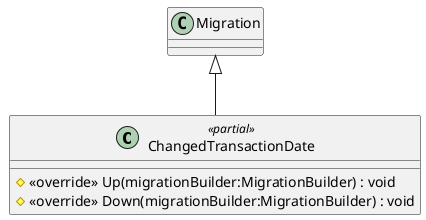 @startuml
class ChangedTransactionDate <<partial>> {
    # <<override>> Up(migrationBuilder:MigrationBuilder) : void
    # <<override>> Down(migrationBuilder:MigrationBuilder) : void
}
Migration <|-- ChangedTransactionDate
@enduml
